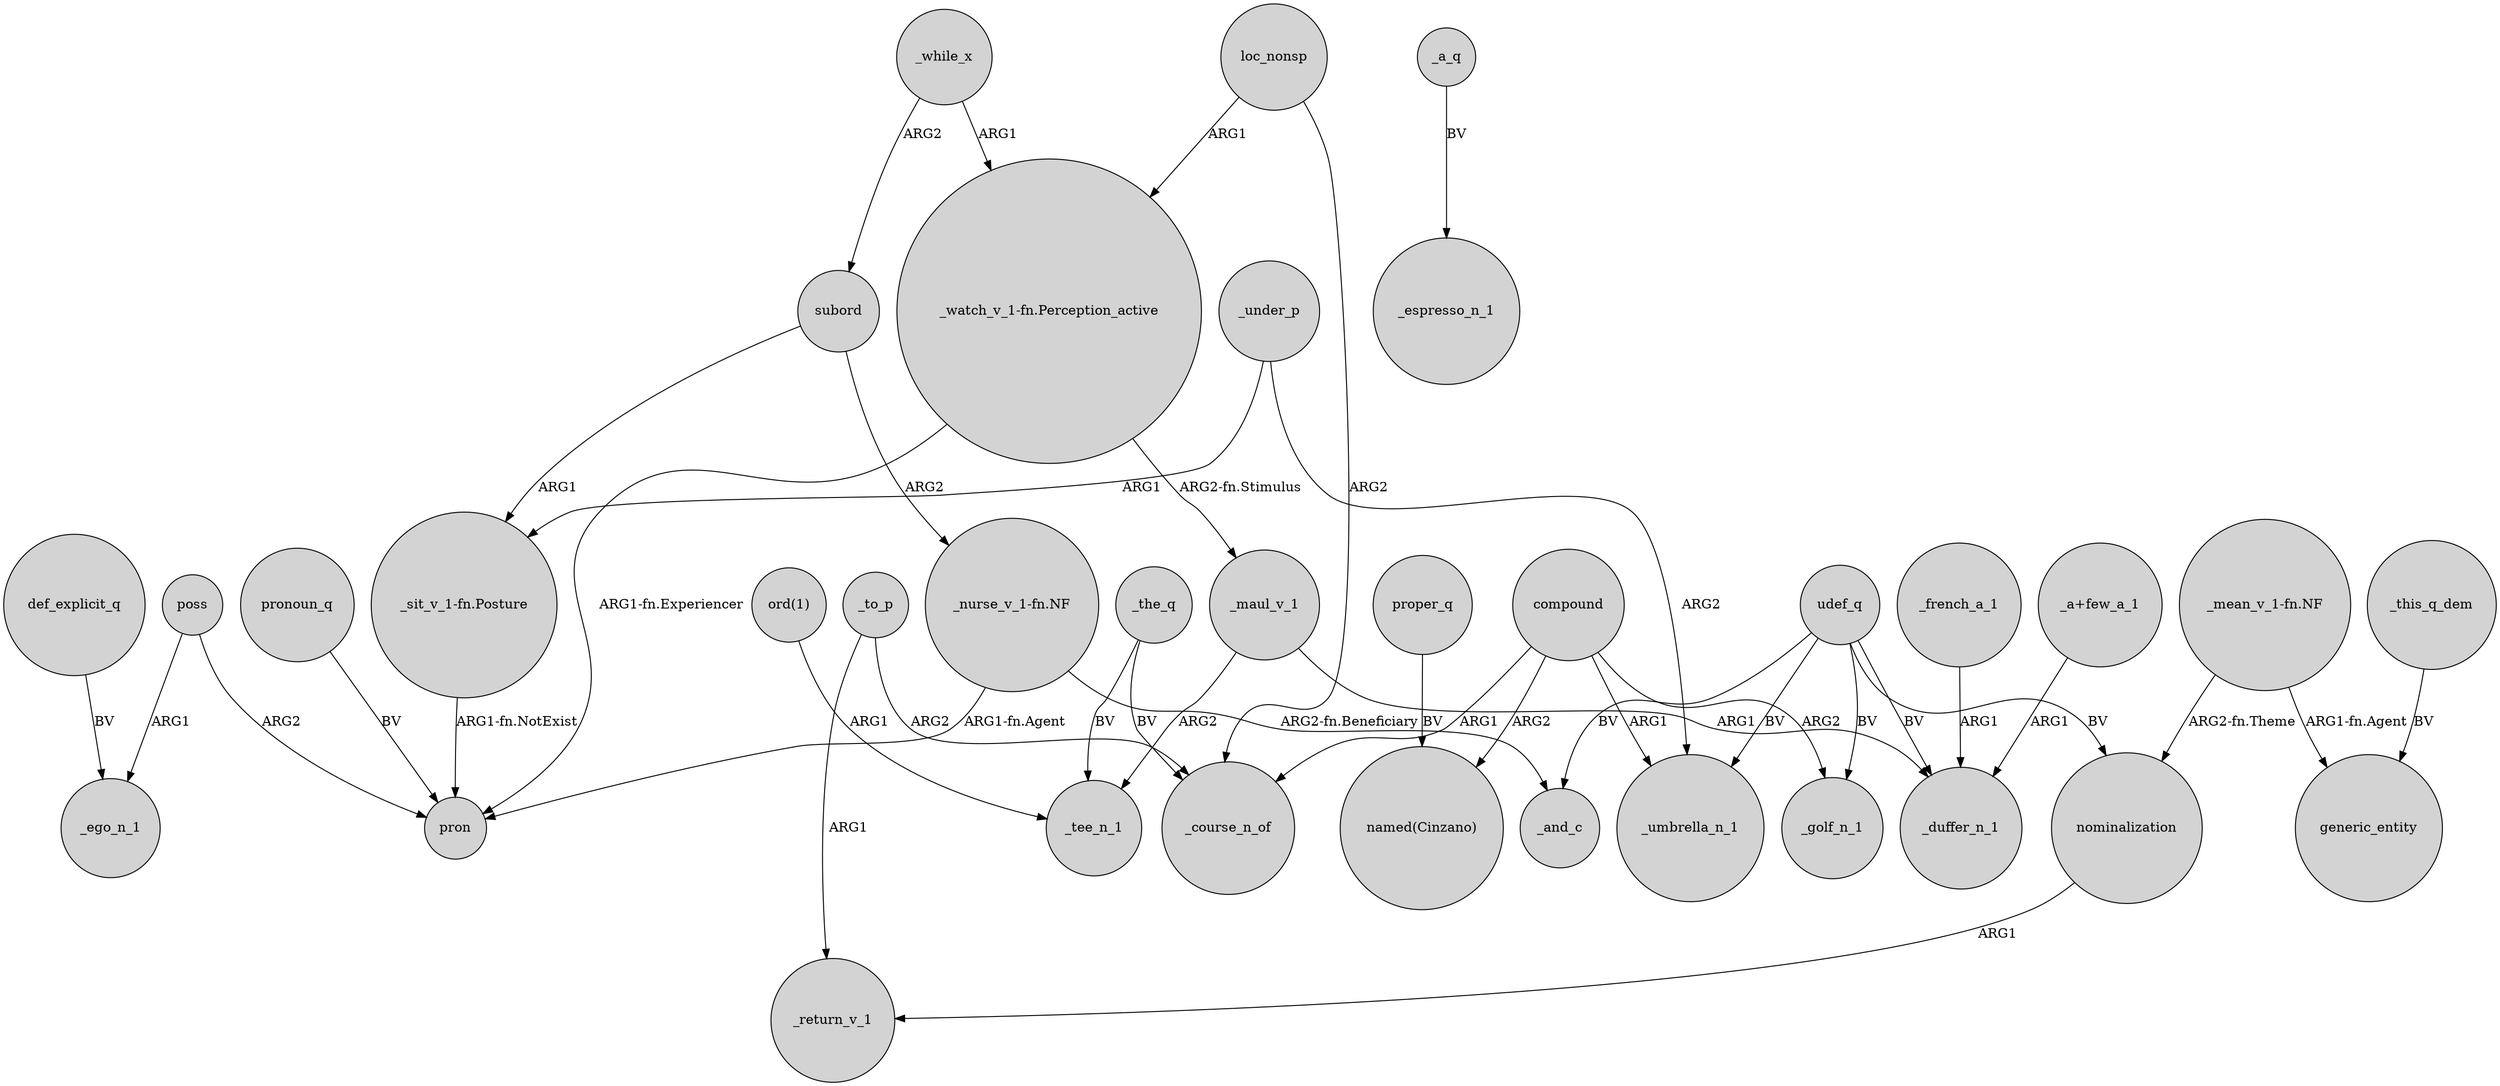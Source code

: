digraph {
	node [shape=circle style=filled]
	_maul_v_1 -> _duffer_n_1 [label=ARG1]
	"ord(1)" -> _tee_n_1 [label=ARG1]
	_to_p -> _return_v_1 [label=ARG1]
	def_explicit_q -> _ego_n_1 [label=BV]
	poss -> pron [label=ARG2]
	loc_nonsp -> _course_n_of [label=ARG2]
	loc_nonsp -> "_watch_v_1-fn.Perception_active" [label=ARG1]
	_the_q -> _tee_n_1 [label=BV]
	_the_q -> _course_n_of [label=BV]
	poss -> _ego_n_1 [label=ARG1]
	udef_q -> _duffer_n_1 [label=BV]
	nominalization -> _return_v_1 [label=ARG1]
	_while_x -> "_watch_v_1-fn.Perception_active" [label=ARG1]
	_while_x -> subord [label=ARG2]
	subord -> "_sit_v_1-fn.Posture" [label=ARG1]
	_maul_v_1 -> _tee_n_1 [label=ARG2]
	_a_q -> _espresso_n_1 [label=BV]
	subord -> "_nurse_v_1-fn.NF" [label=ARG2]
	"_mean_v_1-fn.NF" -> generic_entity [label="ARG1-fn.Agent"]
	udef_q -> _umbrella_n_1 [label=BV]
	compound -> _umbrella_n_1 [label=ARG1]
	compound -> "named(Cinzano)" [label=ARG2]
	"_sit_v_1-fn.Posture" -> pron [label="ARG1-fn.NotExist"]
	pronoun_q -> pron [label=BV]
	proper_q -> "named(Cinzano)" [label=BV]
	compound -> _course_n_of [label=ARG1]
	compound -> _golf_n_1 [label=ARG2]
	_french_a_1 -> _duffer_n_1 [label=ARG1]
	"_mean_v_1-fn.NF" -> nominalization [label="ARG2-fn.Theme"]
	_this_q_dem -> generic_entity [label=BV]
	"_a+few_a_1" -> _duffer_n_1 [label=ARG1]
	_under_p -> "_sit_v_1-fn.Posture" [label=ARG1]
	udef_q -> nominalization [label=BV]
	"_nurse_v_1-fn.NF" -> _and_c [label="ARG2-fn.Beneficiary"]
	"_nurse_v_1-fn.NF" -> pron [label="ARG1-fn.Agent"]
	_under_p -> _umbrella_n_1 [label=ARG2]
	udef_q -> _and_c [label=BV]
	udef_q -> _golf_n_1 [label=BV]
	"_watch_v_1-fn.Perception_active" -> pron [label="ARG1-fn.Experiencer"]
	"_watch_v_1-fn.Perception_active" -> _maul_v_1 [label="ARG2-fn.Stimulus"]
	_to_p -> _course_n_of [label=ARG2]
}
